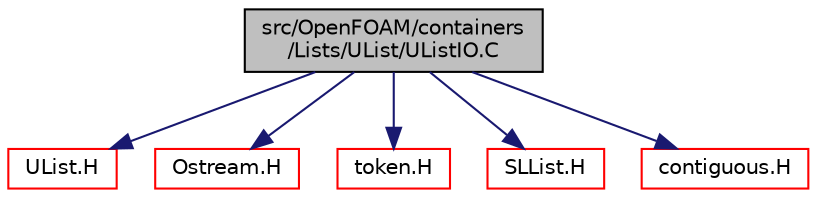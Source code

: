 digraph "src/OpenFOAM/containers/Lists/UList/UListIO.C"
{
  bgcolor="transparent";
  edge [fontname="Helvetica",fontsize="10",labelfontname="Helvetica",labelfontsize="10"];
  node [fontname="Helvetica",fontsize="10",shape=record];
  Node1 [label="src/OpenFOAM/containers\l/Lists/UList/UListIO.C",height=0.2,width=0.4,color="black", fillcolor="grey75", style="filled", fontcolor="black"];
  Node1 -> Node2 [color="midnightblue",fontsize="10",style="solid",fontname="Helvetica"];
  Node2 [label="UList.H",height=0.2,width=0.4,color="red",URL="$a07850.html"];
  Node1 -> Node3 [color="midnightblue",fontsize="10",style="solid",fontname="Helvetica"];
  Node3 [label="Ostream.H",height=0.2,width=0.4,color="red",URL="$a07970.html"];
  Node1 -> Node4 [color="midnightblue",fontsize="10",style="solid",fontname="Helvetica"];
  Node4 [label="token.H",height=0.2,width=0.4,color="red",URL="$a08011.html"];
  Node1 -> Node5 [color="midnightblue",fontsize="10",style="solid",fontname="Helvetica"];
  Node5 [label="SLList.H",height=0.2,width=0.4,color="red",URL="$a07793.html"];
  Node1 -> Node6 [color="midnightblue",fontsize="10",style="solid",fontname="Helvetica"];
  Node6 [label="contiguous.H",height=0.2,width=0.4,color="red",URL="$a09012.html",tooltip="Template function to specify if the data of a type are contiguous. "];
}
